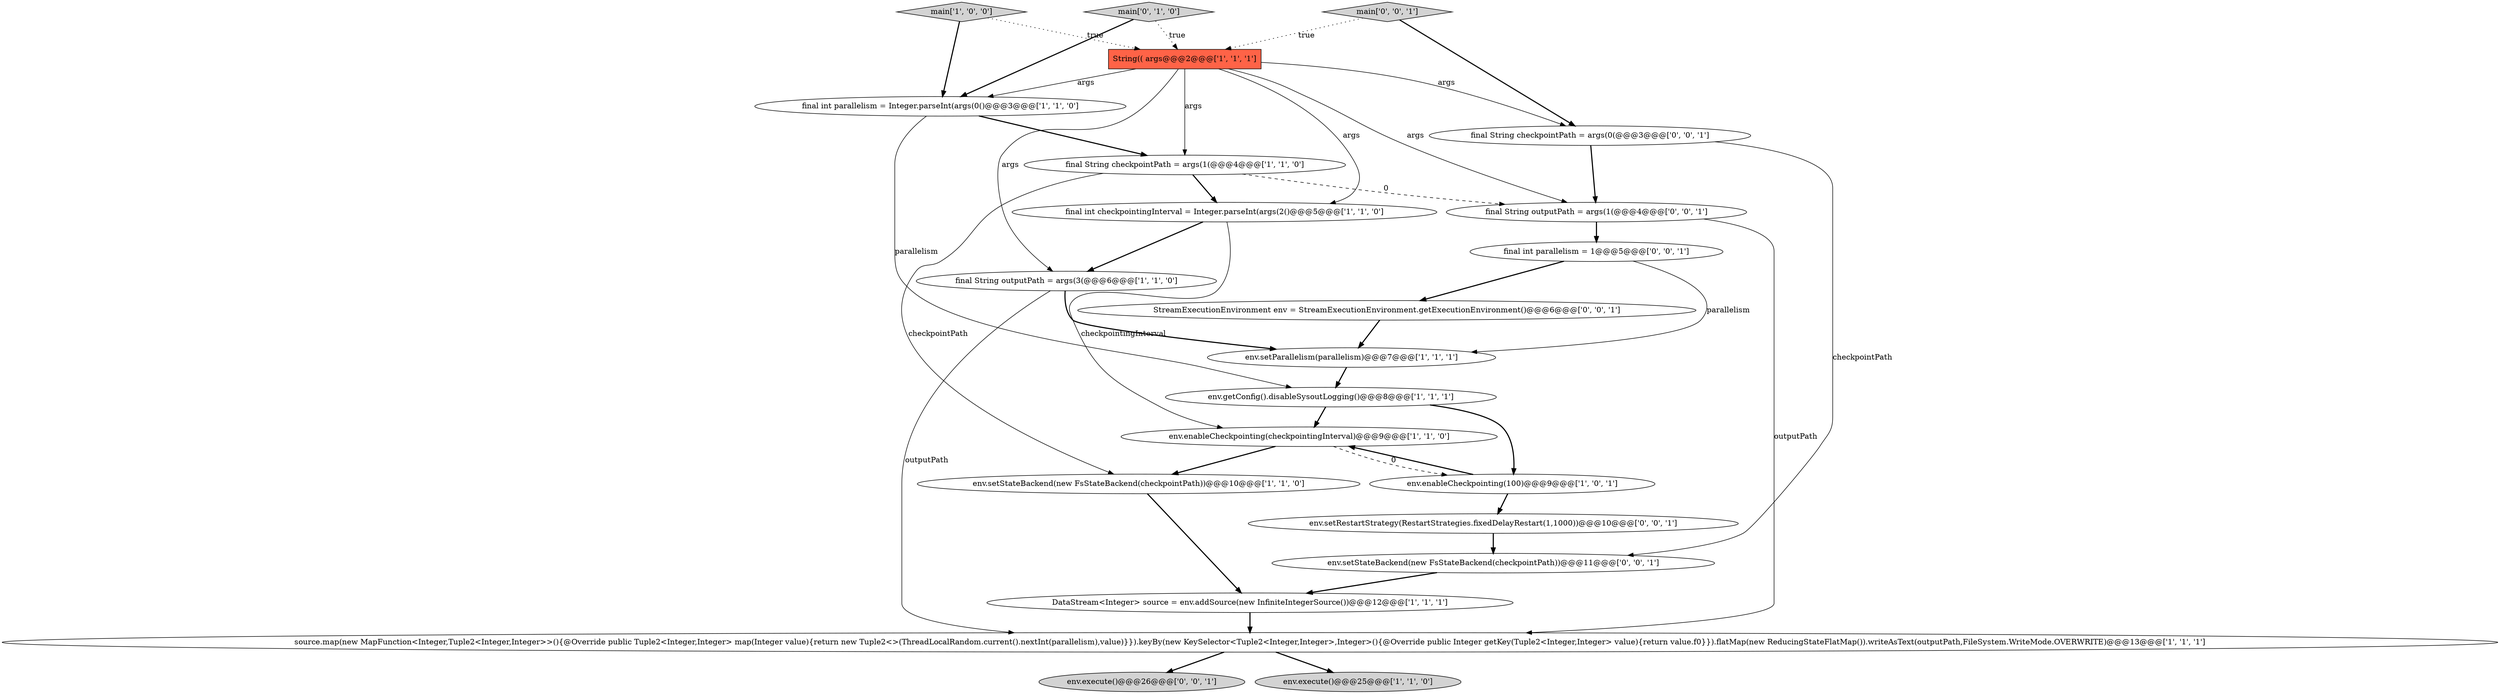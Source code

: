 digraph {
16 [style = filled, label = "env.execute()@@@26@@@['0', '0', '1']", fillcolor = lightgray, shape = ellipse image = "AAA0AAABBB3BBB"];
14 [style = filled, label = "main['0', '1', '0']", fillcolor = lightgray, shape = diamond image = "AAA0AAABBB2BBB"];
9 [style = filled, label = "env.enableCheckpointing(checkpointingInterval)@@@9@@@['1', '1', '0']", fillcolor = white, shape = ellipse image = "AAA0AAABBB1BBB"];
17 [style = filled, label = "final String outputPath = args(1(@@@4@@@['0', '0', '1']", fillcolor = white, shape = ellipse image = "AAA0AAABBB3BBB"];
4 [style = filled, label = "final int parallelism = Integer.parseInt(args(0()@@@3@@@['1', '1', '0']", fillcolor = white, shape = ellipse image = "AAA0AAABBB1BBB"];
22 [style = filled, label = "final int parallelism = 1@@@5@@@['0', '0', '1']", fillcolor = white, shape = ellipse image = "AAA0AAABBB3BBB"];
8 [style = filled, label = "String(( args@@@2@@@['1', '1', '1']", fillcolor = tomato, shape = box image = "AAA0AAABBB1BBB"];
21 [style = filled, label = "main['0', '0', '1']", fillcolor = lightgray, shape = diamond image = "AAA0AAABBB3BBB"];
0 [style = filled, label = "env.setStateBackend(new FsStateBackend(checkpointPath))@@@10@@@['1', '1', '0']", fillcolor = white, shape = ellipse image = "AAA0AAABBB1BBB"];
15 [style = filled, label = "final String checkpointPath = args(0(@@@3@@@['0', '0', '1']", fillcolor = white, shape = ellipse image = "AAA0AAABBB3BBB"];
1 [style = filled, label = "source.map(new MapFunction<Integer,Tuple2<Integer,Integer>>(){@Override public Tuple2<Integer,Integer> map(Integer value){return new Tuple2<>(ThreadLocalRandom.current().nextInt(parallelism),value)}}).keyBy(new KeySelector<Tuple2<Integer,Integer>,Integer>(){@Override public Integer getKey(Tuple2<Integer,Integer> value){return value.f0}}).flatMap(new ReducingStateFlatMap()).writeAsText(outputPath,FileSystem.WriteMode.OVERWRITE)@@@13@@@['1', '1', '1']", fillcolor = white, shape = ellipse image = "AAA0AAABBB1BBB"];
18 [style = filled, label = "StreamExecutionEnvironment env = StreamExecutionEnvironment.getExecutionEnvironment()@@@6@@@['0', '0', '1']", fillcolor = white, shape = ellipse image = "AAA0AAABBB3BBB"];
13 [style = filled, label = "final String checkpointPath = args(1(@@@4@@@['1', '1', '0']", fillcolor = white, shape = ellipse image = "AAA0AAABBB1BBB"];
2 [style = filled, label = "env.enableCheckpointing(100)@@@9@@@['1', '0', '1']", fillcolor = white, shape = ellipse image = "AAA0AAABBB1BBB"];
10 [style = filled, label = "final int checkpointingInterval = Integer.parseInt(args(2()@@@5@@@['1', '1', '0']", fillcolor = white, shape = ellipse image = "AAA0AAABBB1BBB"];
3 [style = filled, label = "main['1', '0', '0']", fillcolor = lightgray, shape = diamond image = "AAA0AAABBB1BBB"];
5 [style = filled, label = "env.setParallelism(parallelism)@@@7@@@['1', '1', '1']", fillcolor = white, shape = ellipse image = "AAA0AAABBB1BBB"];
19 [style = filled, label = "env.setRestartStrategy(RestartStrategies.fixedDelayRestart(1,1000))@@@10@@@['0', '0', '1']", fillcolor = white, shape = ellipse image = "AAA0AAABBB3BBB"];
7 [style = filled, label = "DataStream<Integer> source = env.addSource(new InfiniteIntegerSource())@@@12@@@['1', '1', '1']", fillcolor = white, shape = ellipse image = "AAA0AAABBB1BBB"];
11 [style = filled, label = "env.execute()@@@25@@@['1', '1', '0']", fillcolor = lightgray, shape = ellipse image = "AAA0AAABBB1BBB"];
6 [style = filled, label = "final String outputPath = args(3(@@@6@@@['1', '1', '0']", fillcolor = white, shape = ellipse image = "AAA0AAABBB1BBB"];
20 [style = filled, label = "env.setStateBackend(new FsStateBackend(checkpointPath))@@@11@@@['0', '0', '1']", fillcolor = white, shape = ellipse image = "AAA0AAABBB3BBB"];
12 [style = filled, label = "env.getConfig().disableSysoutLogging()@@@8@@@['1', '1', '1']", fillcolor = white, shape = ellipse image = "AAA0AAABBB1BBB"];
13->10 [style = bold, label=""];
8->13 [style = solid, label="args"];
2->19 [style = bold, label=""];
7->1 [style = bold, label=""];
9->0 [style = bold, label=""];
19->20 [style = bold, label=""];
21->15 [style = bold, label=""];
21->8 [style = dotted, label="true"];
4->13 [style = bold, label=""];
13->17 [style = dashed, label="0"];
8->17 [style = solid, label="args"];
10->9 [style = solid, label="checkpointingInterval"];
2->9 [style = bold, label=""];
6->1 [style = solid, label="outputPath"];
12->9 [style = bold, label=""];
17->22 [style = bold, label=""];
15->20 [style = solid, label="checkpointPath"];
10->6 [style = bold, label=""];
3->4 [style = bold, label=""];
8->15 [style = solid, label="args"];
9->2 [style = dashed, label="0"];
1->11 [style = bold, label=""];
13->0 [style = solid, label="checkpointPath"];
0->7 [style = bold, label=""];
6->5 [style = bold, label=""];
12->2 [style = bold, label=""];
15->17 [style = bold, label=""];
22->18 [style = bold, label=""];
14->4 [style = bold, label=""];
8->6 [style = solid, label="args"];
5->12 [style = bold, label=""];
1->16 [style = bold, label=""];
4->12 [style = solid, label="parallelism"];
18->5 [style = bold, label=""];
8->4 [style = solid, label="args"];
14->8 [style = dotted, label="true"];
20->7 [style = bold, label=""];
3->8 [style = dotted, label="true"];
17->1 [style = solid, label="outputPath"];
22->5 [style = solid, label="parallelism"];
8->10 [style = solid, label="args"];
}
